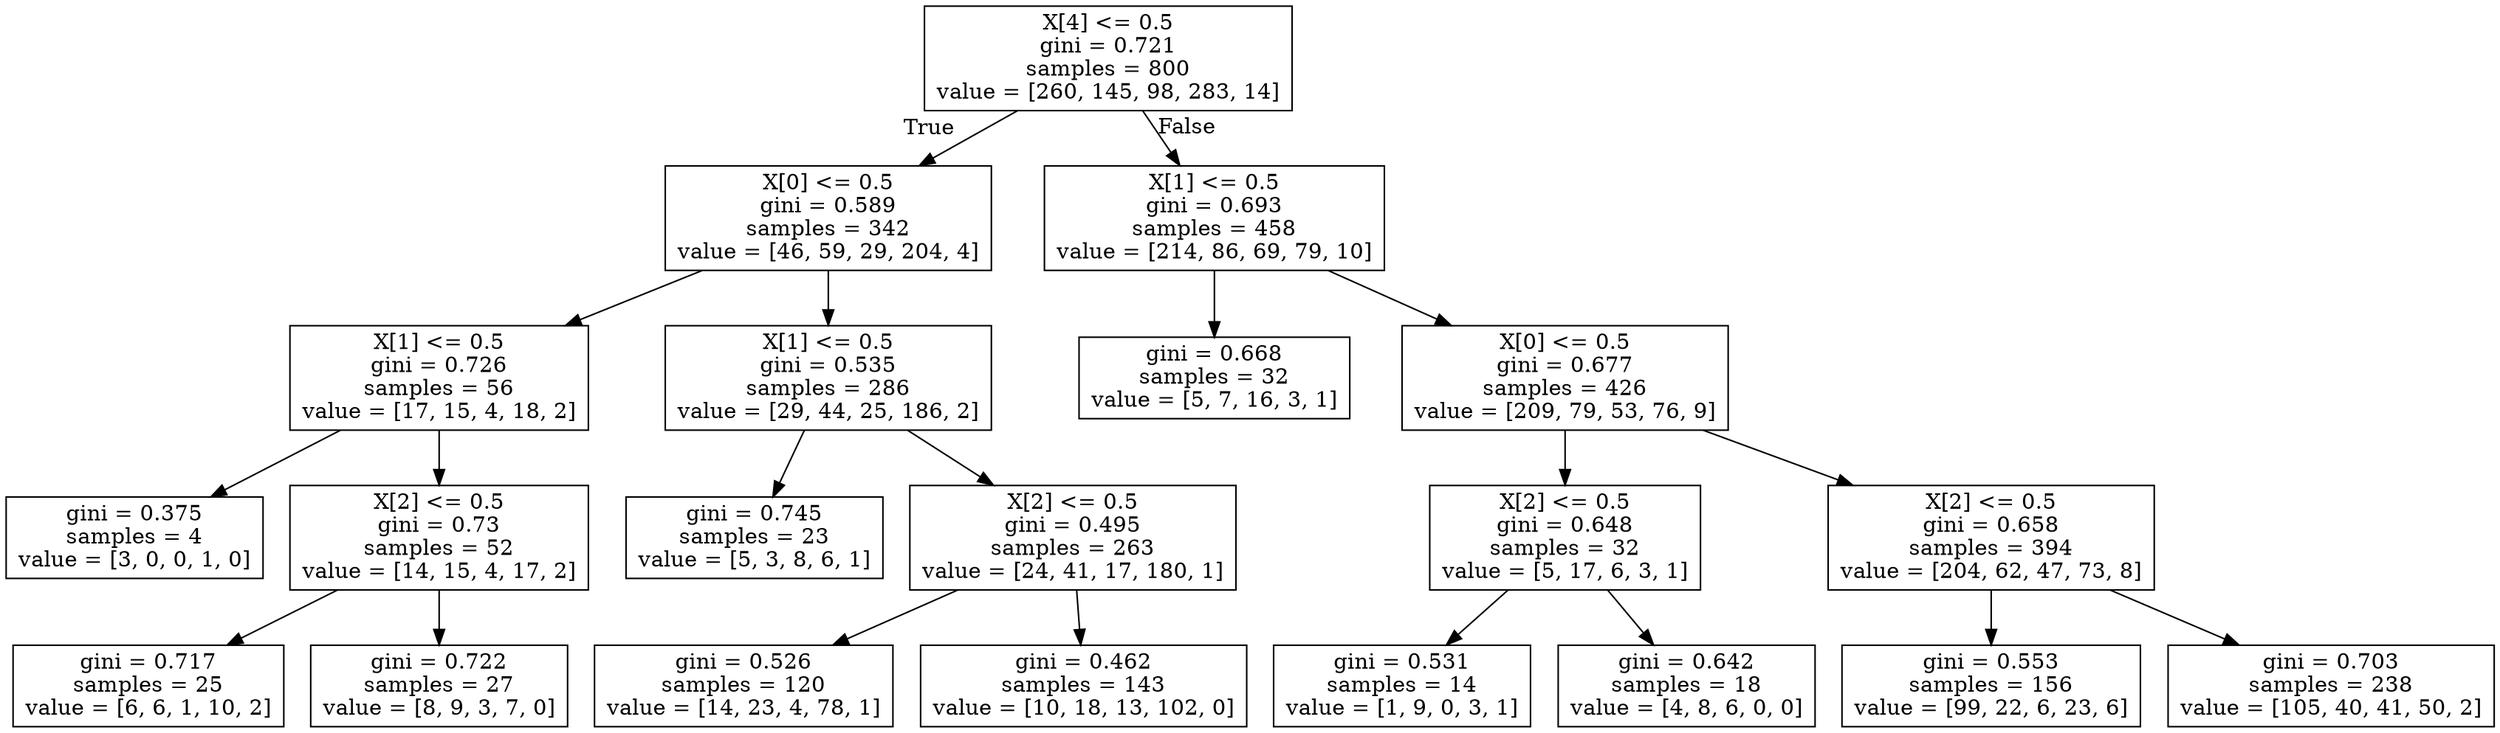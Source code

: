 digraph Tree {
node [shape=box] ;
0 [label="X[4] <= 0.5\ngini = 0.721\nsamples = 800\nvalue = [260, 145, 98, 283, 14]"] ;
1 [label="X[0] <= 0.5\ngini = 0.589\nsamples = 342\nvalue = [46, 59, 29, 204, 4]"] ;
0 -> 1 [labeldistance=2.5, labelangle=45, headlabel="True"] ;
2 [label="X[1] <= 0.5\ngini = 0.726\nsamples = 56\nvalue = [17, 15, 4, 18, 2]"] ;
1 -> 2 ;
3 [label="gini = 0.375\nsamples = 4\nvalue = [3, 0, 0, 1, 0]"] ;
2 -> 3 ;
4 [label="X[2] <= 0.5\ngini = 0.73\nsamples = 52\nvalue = [14, 15, 4, 17, 2]"] ;
2 -> 4 ;
5 [label="gini = 0.717\nsamples = 25\nvalue = [6, 6, 1, 10, 2]"] ;
4 -> 5 ;
6 [label="gini = 0.722\nsamples = 27\nvalue = [8, 9, 3, 7, 0]"] ;
4 -> 6 ;
7 [label="X[1] <= 0.5\ngini = 0.535\nsamples = 286\nvalue = [29, 44, 25, 186, 2]"] ;
1 -> 7 ;
8 [label="gini = 0.745\nsamples = 23\nvalue = [5, 3, 8, 6, 1]"] ;
7 -> 8 ;
9 [label="X[2] <= 0.5\ngini = 0.495\nsamples = 263\nvalue = [24, 41, 17, 180, 1]"] ;
7 -> 9 ;
10 [label="gini = 0.526\nsamples = 120\nvalue = [14, 23, 4, 78, 1]"] ;
9 -> 10 ;
11 [label="gini = 0.462\nsamples = 143\nvalue = [10, 18, 13, 102, 0]"] ;
9 -> 11 ;
12 [label="X[1] <= 0.5\ngini = 0.693\nsamples = 458\nvalue = [214, 86, 69, 79, 10]"] ;
0 -> 12 [labeldistance=2.5, labelangle=-45, headlabel="False"] ;
13 [label="gini = 0.668\nsamples = 32\nvalue = [5, 7, 16, 3, 1]"] ;
12 -> 13 ;
14 [label="X[0] <= 0.5\ngini = 0.677\nsamples = 426\nvalue = [209, 79, 53, 76, 9]"] ;
12 -> 14 ;
15 [label="X[2] <= 0.5\ngini = 0.648\nsamples = 32\nvalue = [5, 17, 6, 3, 1]"] ;
14 -> 15 ;
16 [label="gini = 0.531\nsamples = 14\nvalue = [1, 9, 0, 3, 1]"] ;
15 -> 16 ;
17 [label="gini = 0.642\nsamples = 18\nvalue = [4, 8, 6, 0, 0]"] ;
15 -> 17 ;
18 [label="X[2] <= 0.5\ngini = 0.658\nsamples = 394\nvalue = [204, 62, 47, 73, 8]"] ;
14 -> 18 ;
19 [label="gini = 0.553\nsamples = 156\nvalue = [99, 22, 6, 23, 6]"] ;
18 -> 19 ;
20 [label="gini = 0.703\nsamples = 238\nvalue = [105, 40, 41, 50, 2]"] ;
18 -> 20 ;
}